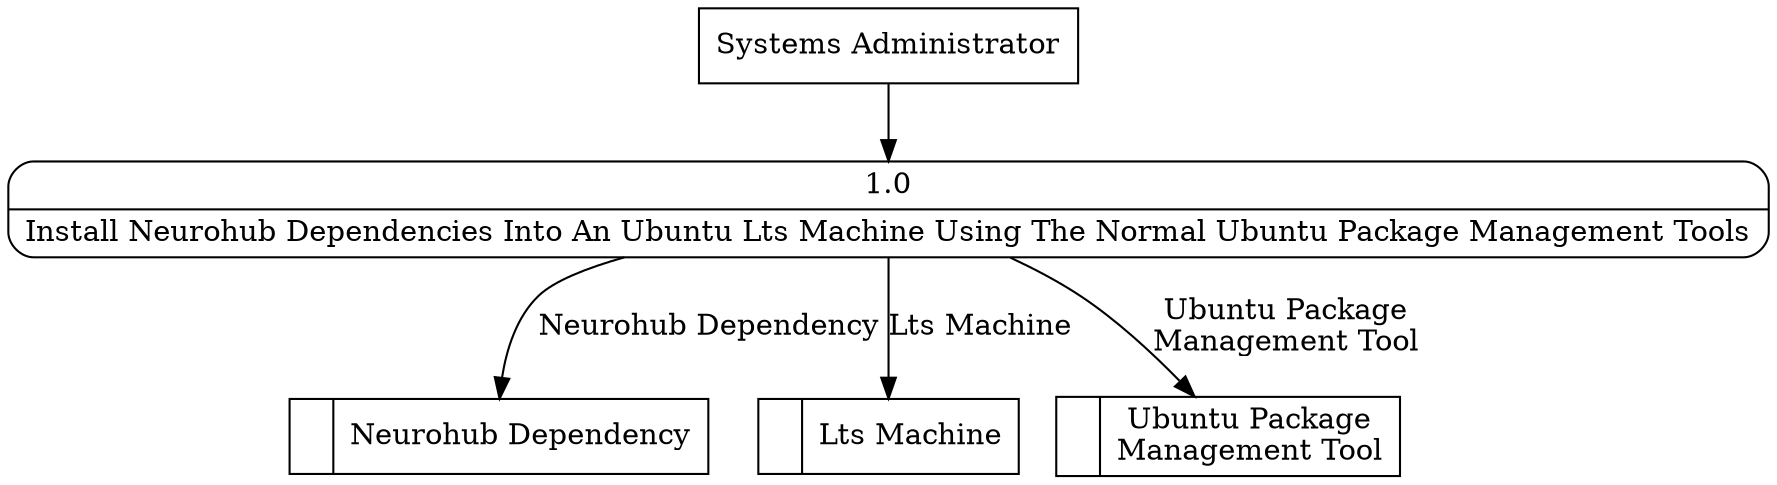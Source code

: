 digraph dfd2{ 
node[shape=record]
200 [label="<f0>  |<f1> Neurohub Dependency " ];
201 [label="<f0>  |<f1> Lts Machine " ];
202 [label="<f0>  |<f1> Ubuntu Package\nManagement Tool " ];
203 [label="Systems Administrator" shape=box];
204 [label="{<f0> 1.0|<f1> Install Neurohub Dependencies Into An Ubuntu Lts Machine Using The Normal Ubuntu Package Management Tools }" shape=Mrecord];
203 -> 204
204 -> 200 [label="Neurohub Dependency"]
204 -> 201 [label="Lts Machine"]
204 -> 202 [label="Ubuntu Package\nManagement Tool"]
}